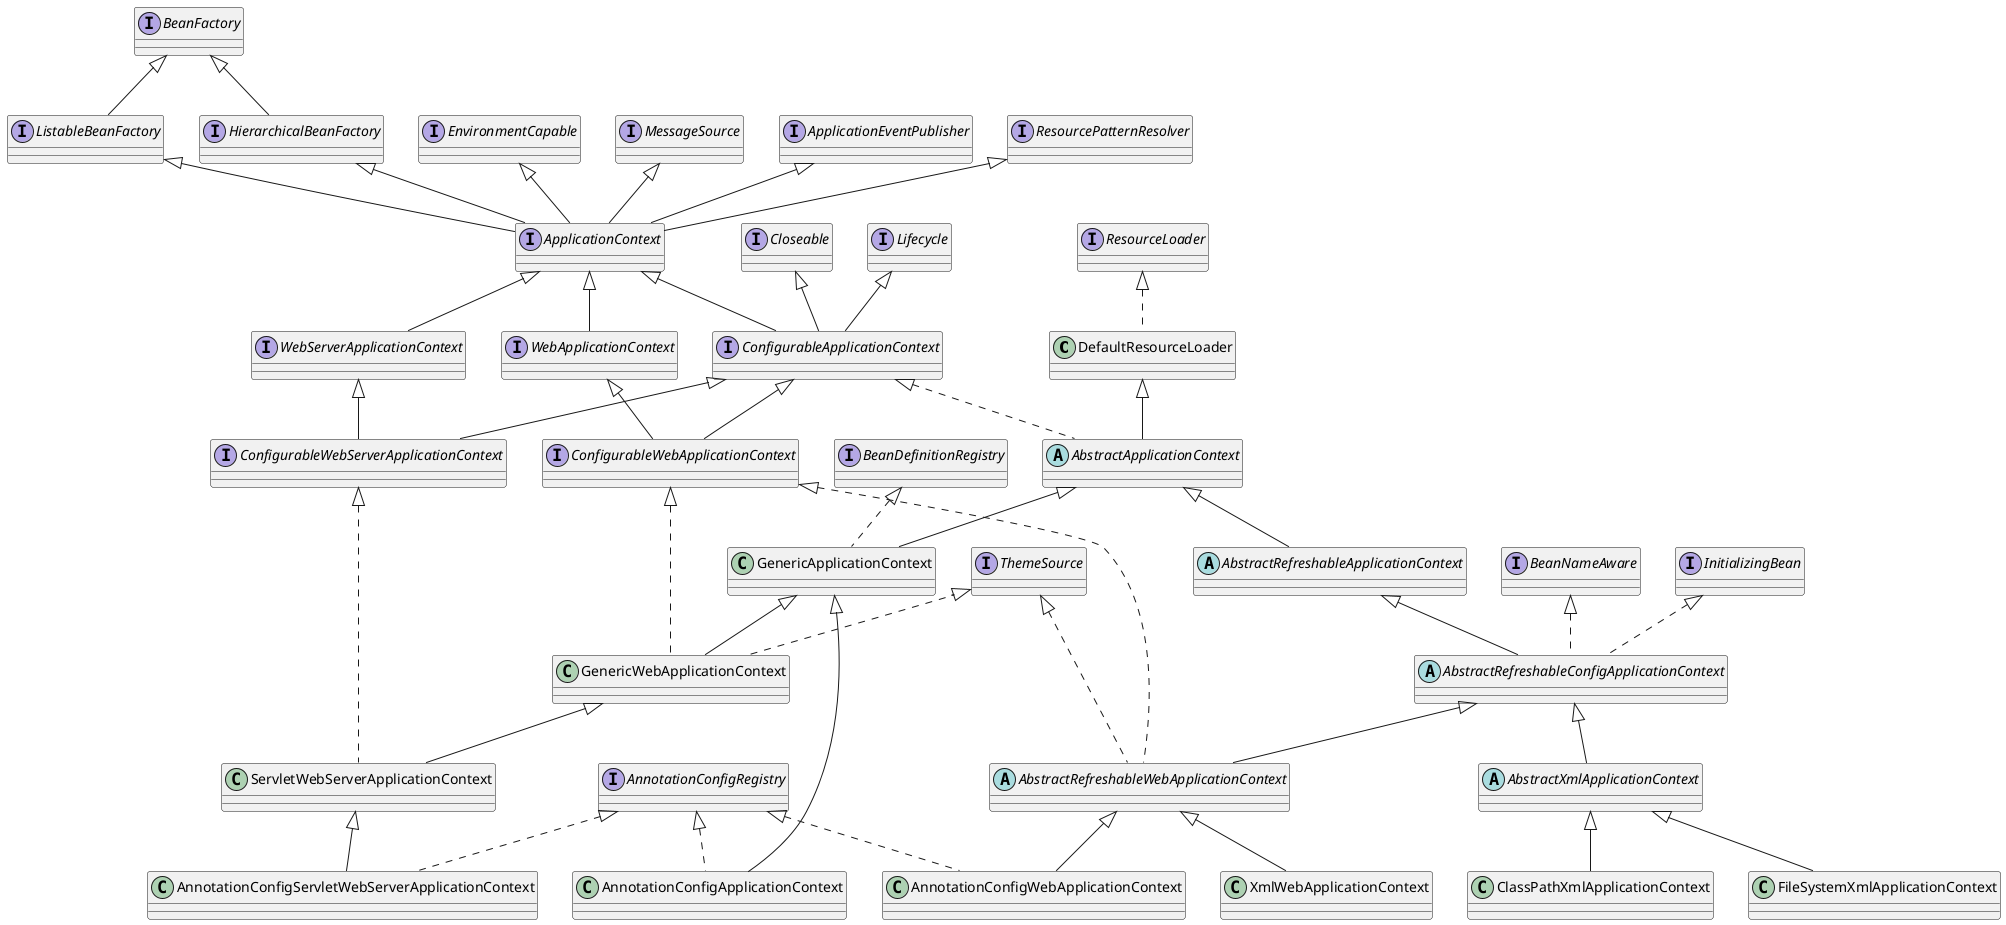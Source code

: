 @startuml
'https://plantuml.com/class-diagram

class DefaultResourceLoader implements ResourceLoader {}
interface ListableBeanFactory extends BeanFactory {}
interface HierarchicalBeanFactory extends BeanFactory {}
interface ApplicationContext extends EnvironmentCapable, ListableBeanFactory, HierarchicalBeanFactory, MessageSource, ApplicationEventPublisher, ResourcePatternResolver { }
interface ConfigurableApplicationContext extends ApplicationContext, Lifecycle, Closeable {}
interface WebApplicationContext extends ApplicationContext {}
interface ConfigurableWebApplicationContext extends WebApplicationContext, ConfigurableApplicationContext {}

abstract class AbstractApplicationContext extends DefaultResourceLoader implements ConfigurableApplicationContext {}
abstract class AbstractRefreshableApplicationContext extends AbstractApplicationContext {}
abstract class AbstractRefreshableConfigApplicationContext extends AbstractRefreshableApplicationContext implements BeanNameAware, InitializingBean {}
abstract class AbstractRefreshableWebApplicationContext extends AbstractRefreshableConfigApplicationContext implements ConfigurableWebApplicationContext, ThemeSource {}
abstract class AbstractXmlApplicationContext extends AbstractRefreshableConfigApplicationContext {}

class ClassPathXmlApplicationContext extends AbstractXmlApplicationContext {}
class FileSystemXmlApplicationContext extends AbstractXmlApplicationContext {}
class GenericApplicationContext extends AbstractApplicationContext implements BeanDefinitionRegistry {}
class AnnotationConfigApplicationContext extends GenericApplicationContext implements AnnotationConfigRegistry {}
 class XmlWebApplicationContext extends AbstractRefreshableWebApplicationContext {}
class GenericWebApplicationContext extends GenericApplicationContext implements ConfigurableWebApplicationContext, ThemeSource {}

interface WebServerApplicationContext extends ApplicationContext {}
interface ConfigurableWebServerApplicationContext extends ConfigurableApplicationContext, WebServerApplicationContext {}
class ServletWebServerApplicationContext extends GenericWebApplicationContext implements ConfigurableWebServerApplicationContext {}

class AnnotationConfigServletWebServerApplicationContext extends ServletWebServerApplicationContext implements AnnotationConfigRegistry {}
class AnnotationConfigWebApplicationContext extends AbstractRefreshableWebApplicationContext implements AnnotationConfigRegistry {}

@enduml